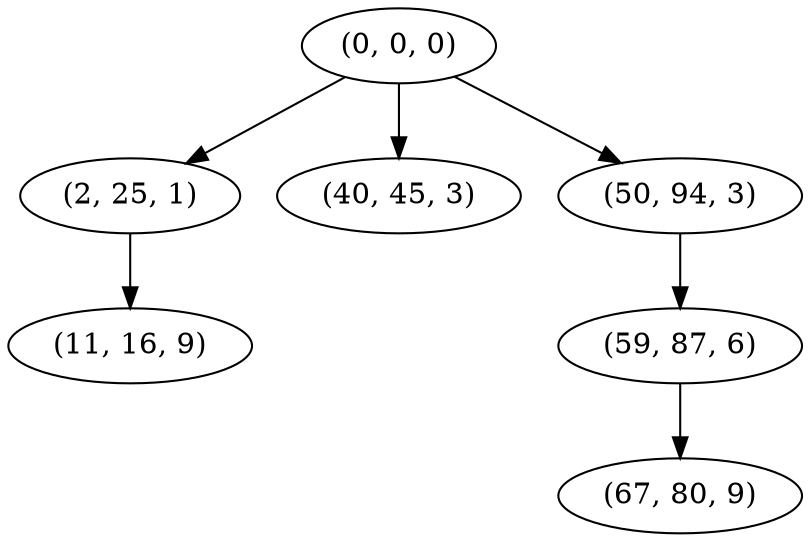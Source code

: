 digraph tree {
    "(0, 0, 0)";
    "(2, 25, 1)";
    "(11, 16, 9)";
    "(40, 45, 3)";
    "(50, 94, 3)";
    "(59, 87, 6)";
    "(67, 80, 9)";
    "(0, 0, 0)" -> "(2, 25, 1)";
    "(0, 0, 0)" -> "(40, 45, 3)";
    "(0, 0, 0)" -> "(50, 94, 3)";
    "(2, 25, 1)" -> "(11, 16, 9)";
    "(50, 94, 3)" -> "(59, 87, 6)";
    "(59, 87, 6)" -> "(67, 80, 9)";
}
